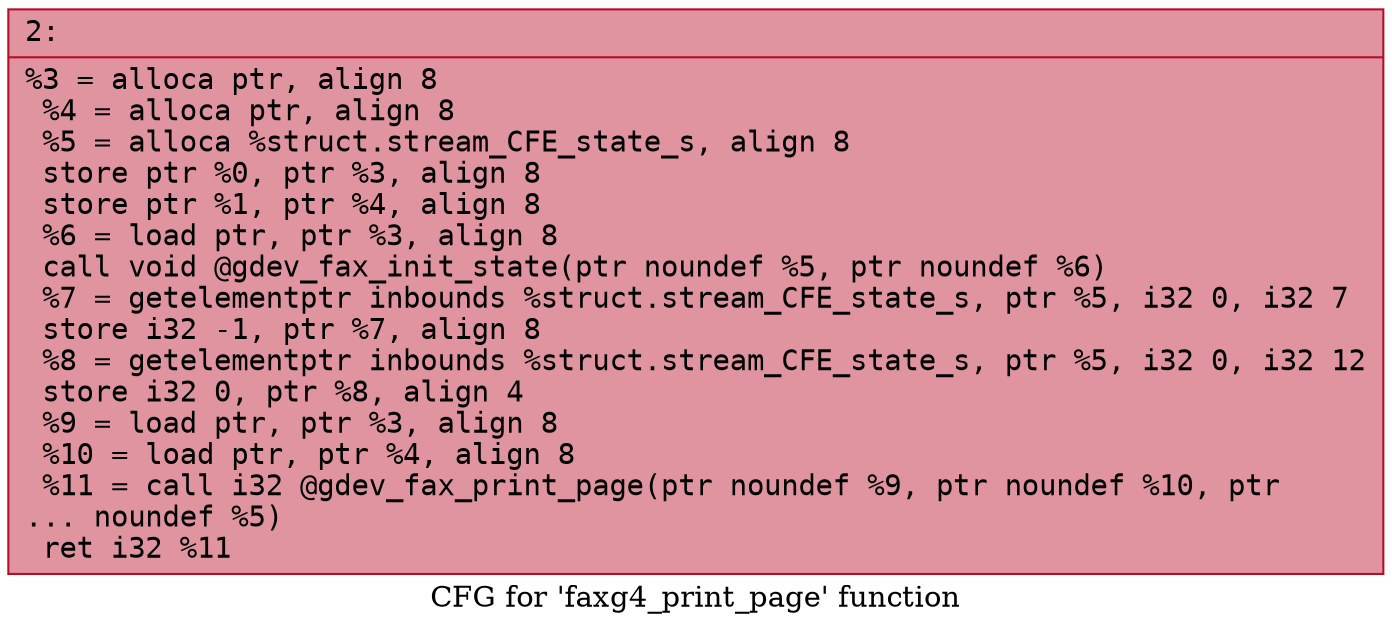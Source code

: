 digraph "CFG for 'faxg4_print_page' function" {
	label="CFG for 'faxg4_print_page' function";

	Node0x6000034337a0 [shape=record,color="#b70d28ff", style=filled, fillcolor="#b70d2870" fontname="Courier",label="{2:\l|  %3 = alloca ptr, align 8\l  %4 = alloca ptr, align 8\l  %5 = alloca %struct.stream_CFE_state_s, align 8\l  store ptr %0, ptr %3, align 8\l  store ptr %1, ptr %4, align 8\l  %6 = load ptr, ptr %3, align 8\l  call void @gdev_fax_init_state(ptr noundef %5, ptr noundef %6)\l  %7 = getelementptr inbounds %struct.stream_CFE_state_s, ptr %5, i32 0, i32 7\l  store i32 -1, ptr %7, align 8\l  %8 = getelementptr inbounds %struct.stream_CFE_state_s, ptr %5, i32 0, i32 12\l  store i32 0, ptr %8, align 4\l  %9 = load ptr, ptr %3, align 8\l  %10 = load ptr, ptr %4, align 8\l  %11 = call i32 @gdev_fax_print_page(ptr noundef %9, ptr noundef %10, ptr\l... noundef %5)\l  ret i32 %11\l}"];
}
